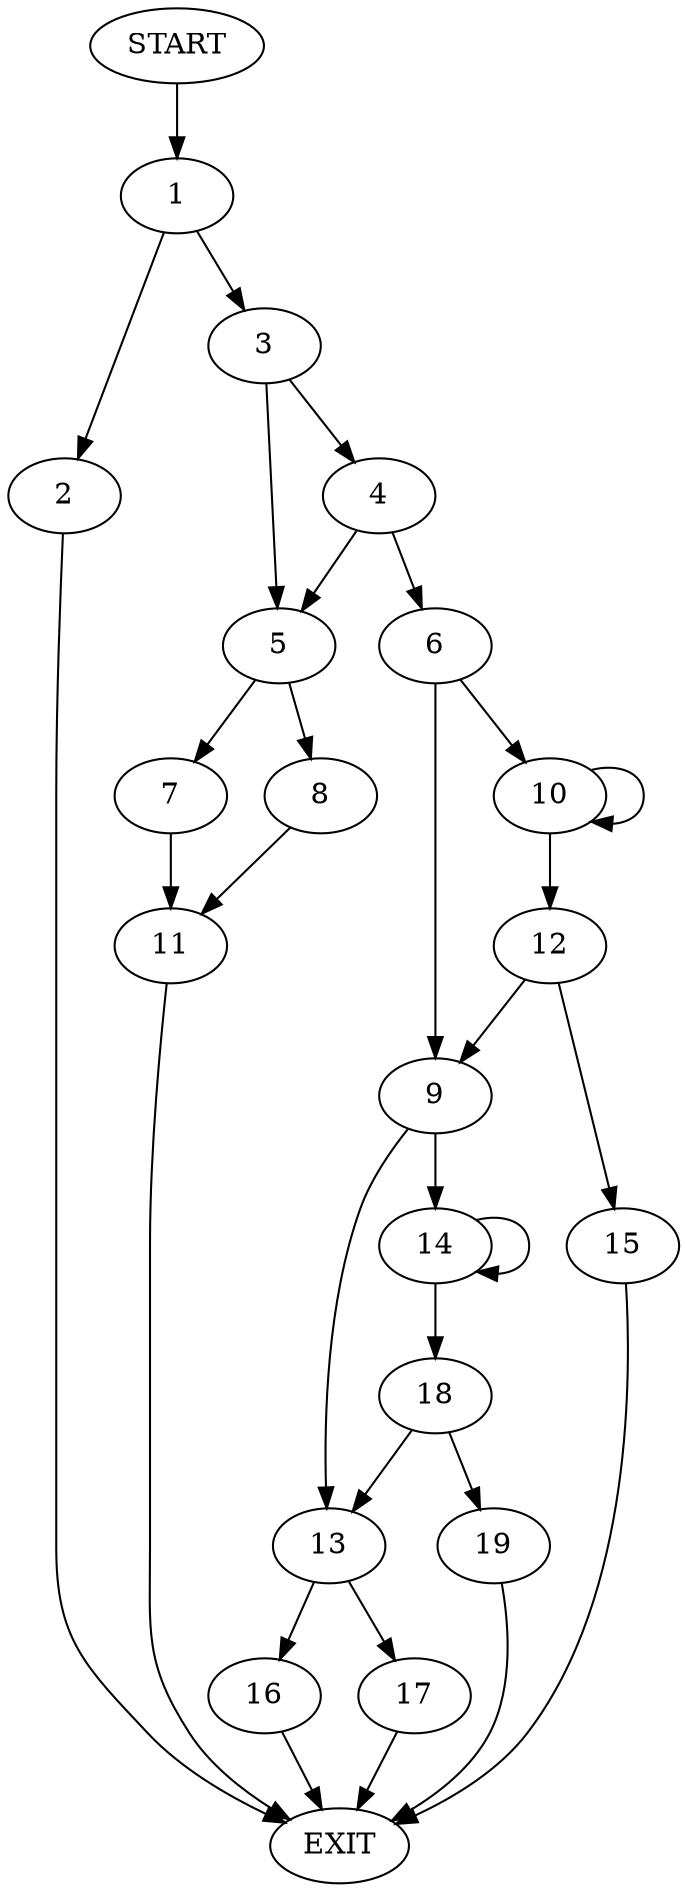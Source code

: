 digraph {
0 [label="START"]
20 [label="EXIT"]
0 -> 1
1 -> 2
1 -> 3
3 -> 4
3 -> 5
2 -> 20
4 -> 6
4 -> 5
5 -> 7
5 -> 8
6 -> 9
6 -> 10
8 -> 11
7 -> 11
11 -> 20
10 -> 12
10 -> 10
9 -> 13
9 -> 14
12 -> 9
12 -> 15
15 -> 20
13 -> 16
13 -> 17
14 -> 18
14 -> 14
18 -> 19
18 -> 13
19 -> 20
17 -> 20
16 -> 20
}
